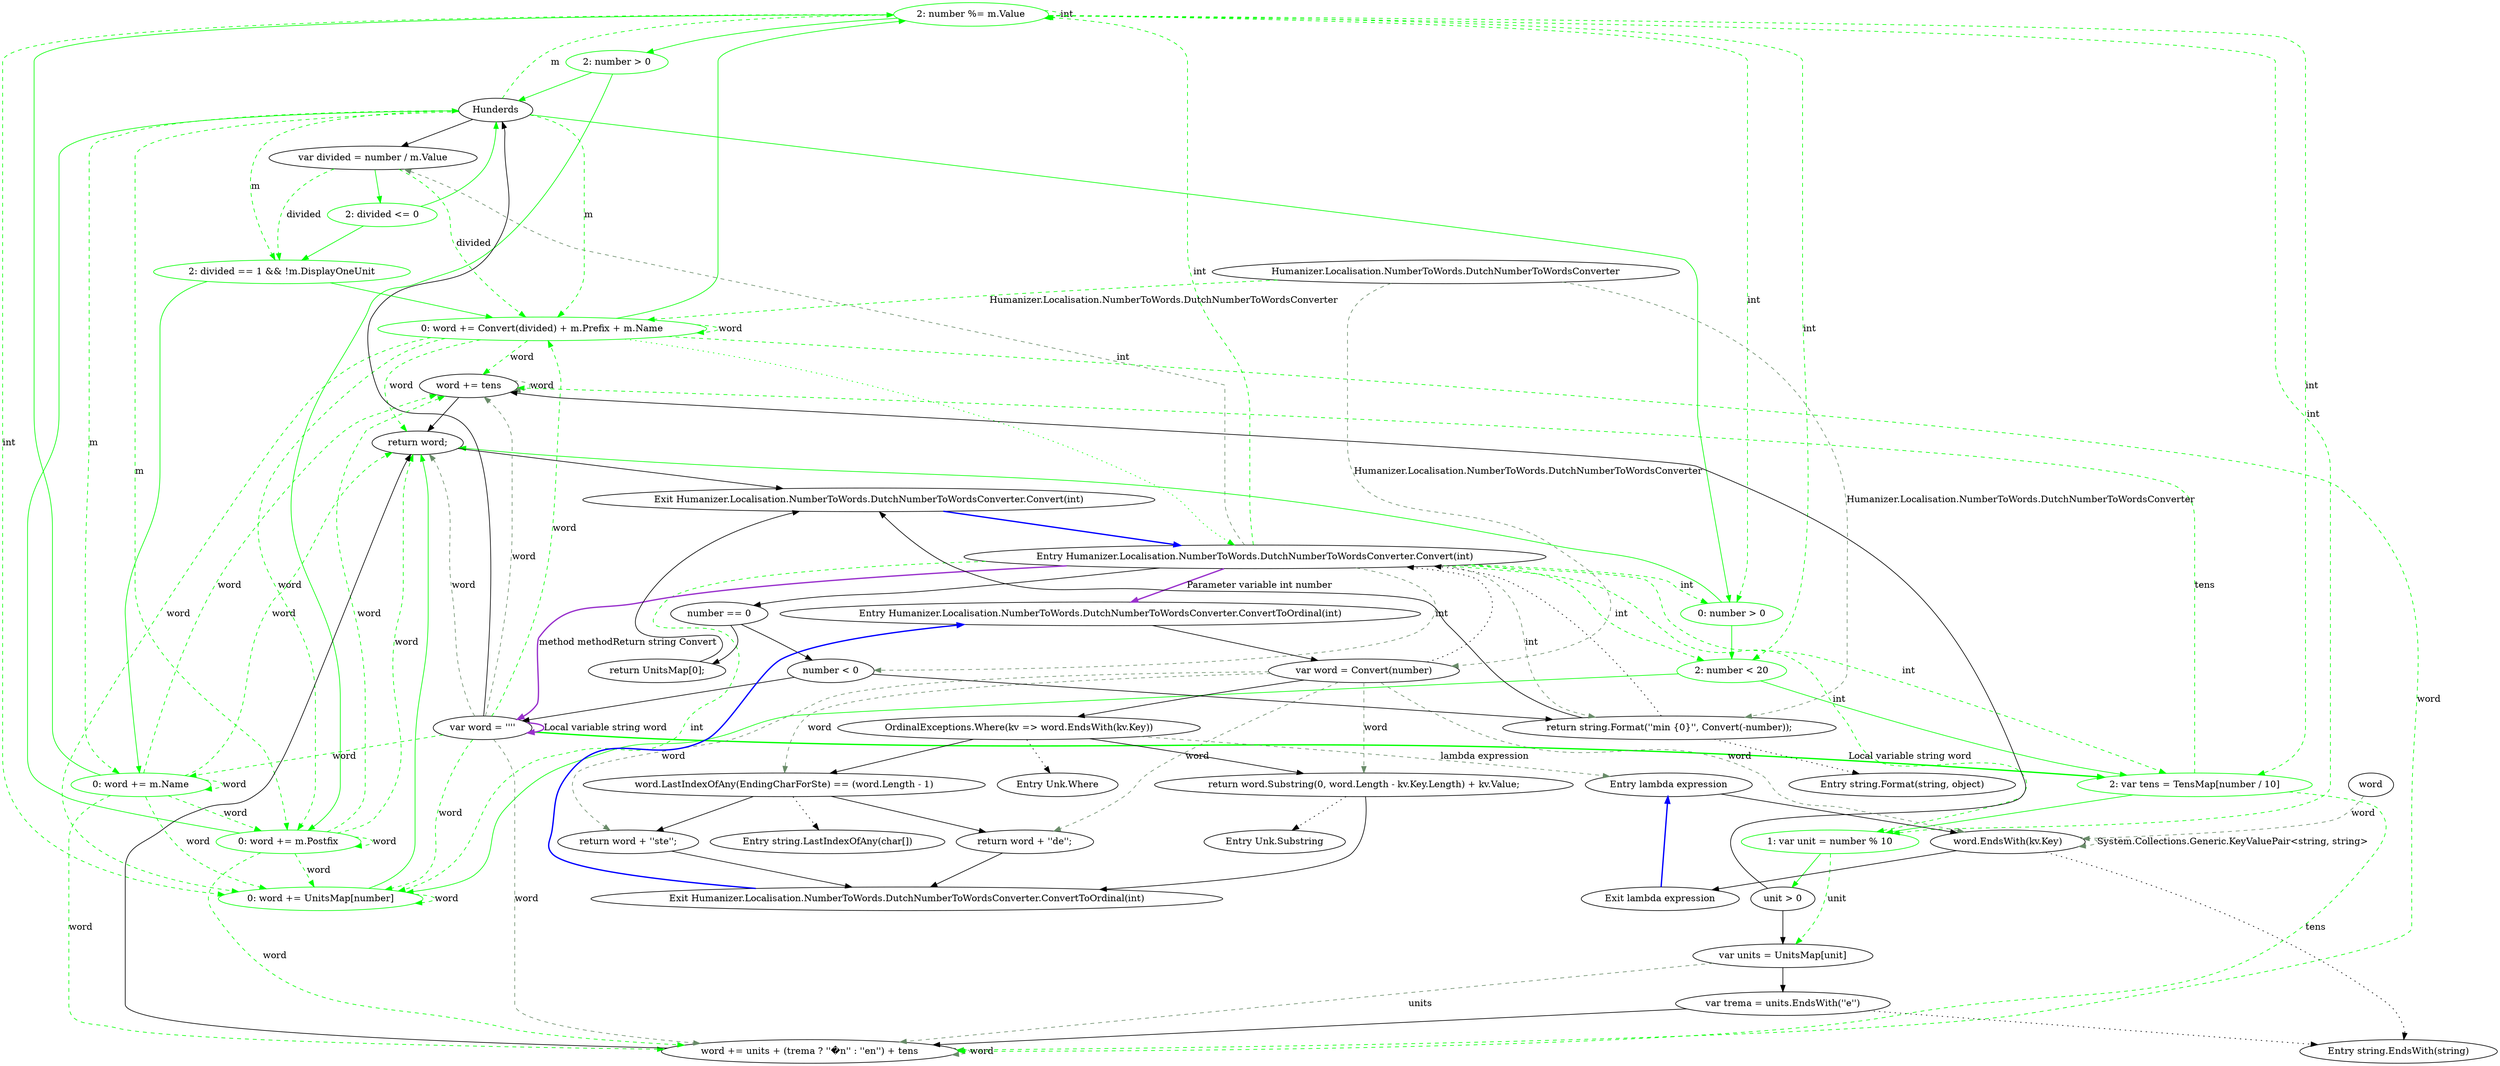 digraph  {
d12 [cluster="Humanizer.Localisation.NumberToWords.DutchNumberToWordsConverter.Convert(int)", color=green, community=0, label="2: number %= m.Value", span="55-55"];
d0 [cluster="Humanizer.Localisation.NumberToWords.DutchNumberToWordsConverter.Convert(int)", label="Entry Humanizer.Localisation.NumberToWords.DutchNumberToWordsConverter.Convert(int)", span="33-33"];
d6 [cluster="Humanizer.Localisation.NumberToWords.DutchNumberToWordsConverter.Convert(int)", label=Hunderds, span="43-43"];
d10 [cluster="Humanizer.Localisation.NumberToWords.DutchNumberToWordsConverter.Convert(int)", color=green, community=0, label="0: word += m.Name", span="51-51"];
d11 [cluster="Humanizer.Localisation.NumberToWords.DutchNumberToWordsConverter.Convert(int)", color=green, community=0, label="0: word += Convert(divided) + m.Prefix + m.Name", span="53-53"];
d13 [cluster="Humanizer.Localisation.NumberToWords.DutchNumberToWordsConverter.Convert(int)", color=green, community=0, label="2: number > 0", span="56-56"];
d15 [cluster="Humanizer.Localisation.NumberToWords.DutchNumberToWordsConverter.Convert(int)", color=green, community=0, label="0: number > 0", span="60-60"];
d16 [cluster="Humanizer.Localisation.NumberToWords.DutchNumberToWordsConverter.Convert(int)", color=green, community=0, label="2: number < 20", span="62-62"];
d17 [cluster="Humanizer.Localisation.NumberToWords.DutchNumberToWordsConverter.Convert(int)", color=green, community=0, label="0: word += UnitsMap[number]", span="63-63"];
d18 [cluster="Humanizer.Localisation.NumberToWords.DutchNumberToWordsConverter.Convert(int)", color=green, community=0, label="2: var tens = TensMap[number / 10]", span="66-66"];
d19 [cluster="Humanizer.Localisation.NumberToWords.DutchNumberToWordsConverter.Convert(int)", color=green, community=0, label="1: var unit = number % 10", span="67-67"];
d25 [cluster="Humanizer.Localisation.NumberToWords.DutchNumberToWordsConverter.Convert(int)", label="return word;", span="79-79"];
d5 [cluster="Humanizer.Localisation.NumberToWords.DutchNumberToWordsConverter.Convert(int)", label="var word = ''''", span="41-41"];
d14 [cluster="Humanizer.Localisation.NumberToWords.DutchNumberToWordsConverter.Convert(int)", color=green, community=0, label="0: word += m.Postfix", span="57-57"];
d23 [cluster="Humanizer.Localisation.NumberToWords.DutchNumberToWordsConverter.Convert(int)", label="word += units + (trema ? ''�n'' : ''en'') + tens", span="72-72"];
d24 [cluster="Humanizer.Localisation.NumberToWords.DutchNumberToWordsConverter.Convert(int)", label="word += tens", span="75-75"];
d20 [cluster="Humanizer.Localisation.NumberToWords.DutchNumberToWordsConverter.Convert(int)", label="unit > 0", span="68-68"];
d21 [cluster="Humanizer.Localisation.NumberToWords.DutchNumberToWordsConverter.Convert(int)", label="var units = UnitsMap[unit]", span="70-70"];
d9 [cluster="Humanizer.Localisation.NumberToWords.DutchNumberToWordsConverter.Convert(int)", color=green, community=0, label="2: divided == 1 && !m.DisplayOneUnit", span="50-50"];
d43 [label="Humanizer.Localisation.NumberToWords.DutchNumberToWordsConverter", span=""];
d7 [cluster="Humanizer.Localisation.NumberToWords.DutchNumberToWordsConverter.Convert(int)", label="var divided = number / m.Value", span="45-45"];
d8 [cluster="Humanizer.Localisation.NumberToWords.DutchNumberToWordsConverter.Convert(int)", color=green, community=0, label="2: divided <= 0", span="47-47"];
d4 [cluster="Humanizer.Localisation.NumberToWords.DutchNumberToWordsConverter.Convert(int)", label="return string.Format(''min {0}'', Convert(-number));", span="39-39"];
d26 [cluster="Humanizer.Localisation.NumberToWords.DutchNumberToWordsConverter.Convert(int)", label="Exit Humanizer.Localisation.NumberToWords.DutchNumberToWordsConverter.Convert(int)", span="33-33"];
d30 [cluster="Humanizer.Localisation.NumberToWords.DutchNumberToWordsConverter.ConvertToOrdinal(int)", label="var word = Convert(number)", span="93-93"];
d1 [cluster="Humanizer.Localisation.NumberToWords.DutchNumberToWordsConverter.Convert(int)", label="number == 0", span="35-35"];
d3 [cluster="Humanizer.Localisation.NumberToWords.DutchNumberToWordsConverter.Convert(int)", label="number < 0", span="38-38"];
d29 [cluster="Humanizer.Localisation.NumberToWords.DutchNumberToWordsConverter.ConvertToOrdinal(int)", label="Entry Humanizer.Localisation.NumberToWords.DutchNumberToWordsConverter.ConvertToOrdinal(int)", span="91-91"];
d22 [cluster="Humanizer.Localisation.NumberToWords.DutchNumberToWordsConverter.Convert(int)", label="var trema = units.EndsWith(''e'')", span="71-71"];
d27 [cluster="string.Format(string, object)", label="Entry string.Format(string, object)", span="0-0"];
d2 [cluster="Humanizer.Localisation.NumberToWords.DutchNumberToWordsConverter.Convert(int)", label="return UnitsMap[0];", span="36-36"];
d31 [cluster="Humanizer.Localisation.NumberToWords.DutchNumberToWordsConverter.ConvertToOrdinal(int)", label="OrdinalExceptions.Where(kv => word.EndsWith(kv.Key))", span="95-95"];
d41 [cluster="lambda expression", label="word.EndsWith(kv.Key)", span="95-95"];
d32 [cluster="Humanizer.Localisation.NumberToWords.DutchNumberToWordsConverter.ConvertToOrdinal(int)", label="return word.Substring(0, word.Length - kv.Key.Length) + kv.Value;", span="98-98"];
d33 [cluster="Humanizer.Localisation.NumberToWords.DutchNumberToWordsConverter.ConvertToOrdinal(int)", label="word.LastIndexOfAny(EndingCharForSte) == (word.Length - 1)", span="104-104"];
d34 [cluster="Humanizer.Localisation.NumberToWords.DutchNumberToWordsConverter.ConvertToOrdinal(int)", label="return word + ''ste'';", span="105-105"];
d35 [cluster="Humanizer.Localisation.NumberToWords.DutchNumberToWordsConverter.ConvertToOrdinal(int)", label="return word + ''de'';", span="107-107"];
d36 [cluster="Humanizer.Localisation.NumberToWords.DutchNumberToWordsConverter.ConvertToOrdinal(int)", label="Exit Humanizer.Localisation.NumberToWords.DutchNumberToWordsConverter.ConvertToOrdinal(int)", span="91-91"];
d28 [cluster="string.EndsWith(string)", label="Entry string.EndsWith(string)", span="0-0"];
d37 [cluster="Unk.Where", label="Entry Unk.Where", span=""];
d40 [cluster="lambda expression", label="Entry lambda expression", span="95-95"];
d44 [label=word, span=""];
d42 [cluster="lambda expression", label="Exit lambda expression", span="95-95"];
d38 [cluster="Unk.Substring", label="Entry Unk.Substring", span=""];
d39 [cluster="string.LastIndexOfAny(char[])", label="Entry string.LastIndexOfAny(char[])", span="0-0"];
d12 -> d12  [color=green, key=1, label=int, style=dashed];
d12 -> d13  [color=green, key=0, style=solid];
d12 -> d15  [color=green, key=1, label=int, style=dashed];
d12 -> d16  [color=green, key=1, label=int, style=dashed];
d12 -> d17  [color=green, key=1, label=int, style=dashed];
d12 -> d18  [color=green, key=1, label=int, style=dashed];
d12 -> d19  [color=green, key=1, label=int, style=dashed];
d0 -> d12  [color=green, key=1, label=int, style=dashed];
d0 -> d15  [color=green, key=1, label=int, style=dashed];
d0 -> d16  [color=green, key=1, label=int, style=dashed];
d0 -> d17  [color=green, key=1, label=int, style=dashed];
d0 -> d18  [color=green, key=1, label=int, style=dashed];
d0 -> d19  [color=green, key=1, label=int, style=dashed];
d0 -> d1  [key=0, style=solid];
d0 -> d3  [color=darkseagreen4, key=1, label=int, style=dashed];
d0 -> d4  [color=darkseagreen4, key=1, label=int, style=dashed];
d0 -> d7  [color=darkseagreen4, key=1, label=int, style=dashed];
d0 -> d29  [color=darkorchid, key=3, label="Parameter variable int number", style=bold];
d0 -> d5  [color=darkorchid, key=3, label="method methodReturn string Convert", style=bold];
d6 -> d12  [color=green, key=1, label=m, style=dashed];
d6 -> d15  [color=green, key=0, style=solid];
d6 -> d10  [color=green, key=1, label=m, style=dashed];
d6 -> d11  [color=green, key=1, label=m, style=dashed];
d6 -> d9  [color=green, key=1, label=m, style=dashed];
d6 -> d14  [color=green, key=1, label=m, style=dashed];
d6 -> d7  [key=0, style=solid];
d10 -> d12  [color=green, key=0, style=solid];
d10 -> d17  [color=green, key=1, label=word, style=dashed];
d10 -> d10  [color=green, key=1, label=word, style=dashed];
d10 -> d14  [color=green, key=1, label=word, style=dashed];
d10 -> d23  [color=green, key=1, label=word, style=dashed];
d10 -> d24  [color=green, key=1, label=word, style=dashed];
d10 -> d25  [color=green, key=1, label=word, style=dashed];
d11 -> d12  [color=green, key=0, style=solid];
d11 -> d17  [color=green, key=1, label=word, style=dashed];
d11 -> d11  [color=green, key=1, label=word, style=dashed];
d11 -> d0  [color=green, key=2, style=dotted];
d11 -> d14  [color=green, key=1, label=word, style=dashed];
d11 -> d23  [color=green, key=1, label=word, style=dashed];
d11 -> d24  [color=green, key=1, label=word, style=dashed];
d11 -> d25  [color=green, key=1, label=word, style=dashed];
d13 -> d14  [color=green, key=0, style=solid];
d13 -> d6  [color=green, key=0, style=solid];
d15 -> d16  [color=green, key=0, style=solid];
d15 -> d25  [color=green, key=0, style=solid];
d16 -> d17  [color=green, key=0, style=solid];
d16 -> d18  [color=green, key=0, style=solid];
d17 -> d17  [color=green, key=1, label=word, style=dashed];
d17 -> d25  [color=green, key=0, style=solid];
d18 -> d19  [color=green, key=0, style=solid];
d18 -> d23  [color=green, key=1, label=tens, style=dashed];
d18 -> d24  [color=green, key=1, label=tens, style=dashed];
d19 -> d20  [color=green, key=0, style=solid];
d19 -> d21  [color=green, key=1, label=unit, style=dashed];
d25 -> d26  [key=0, style=solid];
d5 -> d17  [color=green, key=1, label=word, style=dashed];
d5 -> d18  [color=green, key=3, label="Local variable string word", style=bold];
d5 -> d10  [color=green, key=1, label=word, style=dashed];
d5 -> d11  [color=green, key=1, label=word, style=dashed];
d5 -> d6  [key=0, style=solid];
d5 -> d25  [color=darkseagreen4, key=1, label=word, style=dashed];
d5 -> d5  [color=darkorchid, key=3, label="Local variable string word", style=bold];
d5 -> d23  [color=darkseagreen4, key=1, label=word, style=dashed];
d5 -> d24  [color=darkseagreen4, key=1, label=word, style=dashed];
d14 -> d17  [color=green, key=1, label=word, style=dashed];
d14 -> d14  [color=green, key=1, label=word, style=dashed];
d14 -> d6  [color=green, key=0, style=solid];
d14 -> d23  [color=green, key=1, label=word, style=dashed];
d14 -> d24  [color=green, key=1, label=word, style=dashed];
d14 -> d25  [color=green, key=1, label=word, style=dashed];
d23 -> d25  [key=0, style=solid];
d23 -> d23  [color=darkseagreen4, key=1, label=word, style=dashed];
d24 -> d25  [key=0, style=solid];
d24 -> d24  [color=darkseagreen4, key=1, label=word, style=dashed];
d20 -> d24  [key=0, style=solid];
d20 -> d21  [key=0, style=solid];
d21 -> d23  [color=darkseagreen4, key=1, label=units, style=dashed];
d21 -> d22  [key=0, style=solid];
d9 -> d10  [color=green, key=0, style=solid];
d9 -> d11  [color=green, key=0, style=solid];
d43 -> d11  [color=green, key=1, label="Humanizer.Localisation.NumberToWords.DutchNumberToWordsConverter", style=dashed];
d43 -> d4  [color=darkseagreen4, key=1, label="Humanizer.Localisation.NumberToWords.DutchNumberToWordsConverter", style=dashed];
d43 -> d30  [color=darkseagreen4, key=1, label="Humanizer.Localisation.NumberToWords.DutchNumberToWordsConverter", style=dashed];
d7 -> d11  [color=green, key=1, label=divided, style=dashed];
d7 -> d9  [color=green, key=1, label=divided, style=dashed];
d7 -> d8  [color=green, key=0, style=solid];
d8 -> d9  [color=green, key=0, style=solid];
d8 -> d6  [color=green, key=0, style=solid];
d4 -> d0  [key=2, style=dotted];
d4 -> d26  [key=0, style=solid];
d4 -> d27  [key=2, style=dotted];
d26 -> d0  [color=blue, key=0, style=bold];
d30 -> d0  [key=2, style=dotted];
d30 -> d31  [key=0, style=solid];
d30 -> d41  [color=darkseagreen4, key=1, label=word, style=dashed];
d30 -> d32  [color=darkseagreen4, key=1, label=word, style=dashed];
d30 -> d33  [color=darkseagreen4, key=1, label=word, style=dashed];
d30 -> d34  [color=darkseagreen4, key=1, label=word, style=dashed];
d30 -> d35  [color=darkseagreen4, key=1, label=word, style=dashed];
d1 -> d2  [key=0, style=solid];
d1 -> d3  [key=0, style=solid];
d3 -> d5  [key=0, style=solid];
d3 -> d4  [key=0, style=solid];
d29 -> d30  [key=0, style=solid];
d22 -> d23  [key=0, style=solid];
d22 -> d28  [key=2, style=dotted];
d2 -> d26  [key=0, style=solid];
d31 -> d32  [key=0, style=solid];
d31 -> d33  [key=0, style=solid];
d31 -> d37  [key=2, style=dotted];
d31 -> d40  [color=darkseagreen4, key=1, label="lambda expression", style=dashed];
d41 -> d41  [color=darkseagreen4, key=1, label="System.Collections.Generic.KeyValuePair<string, string>", style=dashed];
d41 -> d42  [key=0, style=solid];
d41 -> d28  [key=2, style=dotted];
d32 -> d36  [key=0, style=solid];
d32 -> d38  [key=2, style=dotted];
d33 -> d34  [key=0, style=solid];
d33 -> d35  [key=0, style=solid];
d33 -> d39  [key=2, style=dotted];
d34 -> d36  [key=0, style=solid];
d35 -> d36  [key=0, style=solid];
d36 -> d29  [color=blue, key=0, style=bold];
d40 -> d41  [key=0, style=solid];
d44 -> d41  [color=darkseagreen4, key=1, label=word, style=dashed];
d42 -> d40  [color=blue, key=0, style=bold];
}
